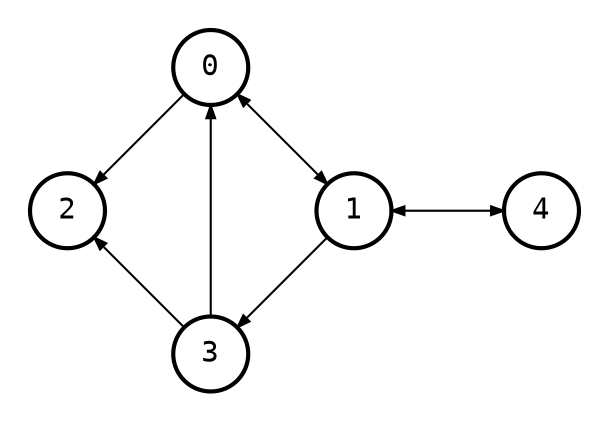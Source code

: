 digraph {
    node [shape=circle, fontname="monospace", style=bold, fixedsize=true, width="0.5"];
    edge [arrowsize=0.6, fontname="monospace", fontsize=9];
    layout=circo;
    pad=0.2;

    0 -> 1 [dir="both"];
    0 -> 2;
    1 -> 3;
    1 -> 4 [dir="both"];
    3 -> 0;
    3 -> 2;
}